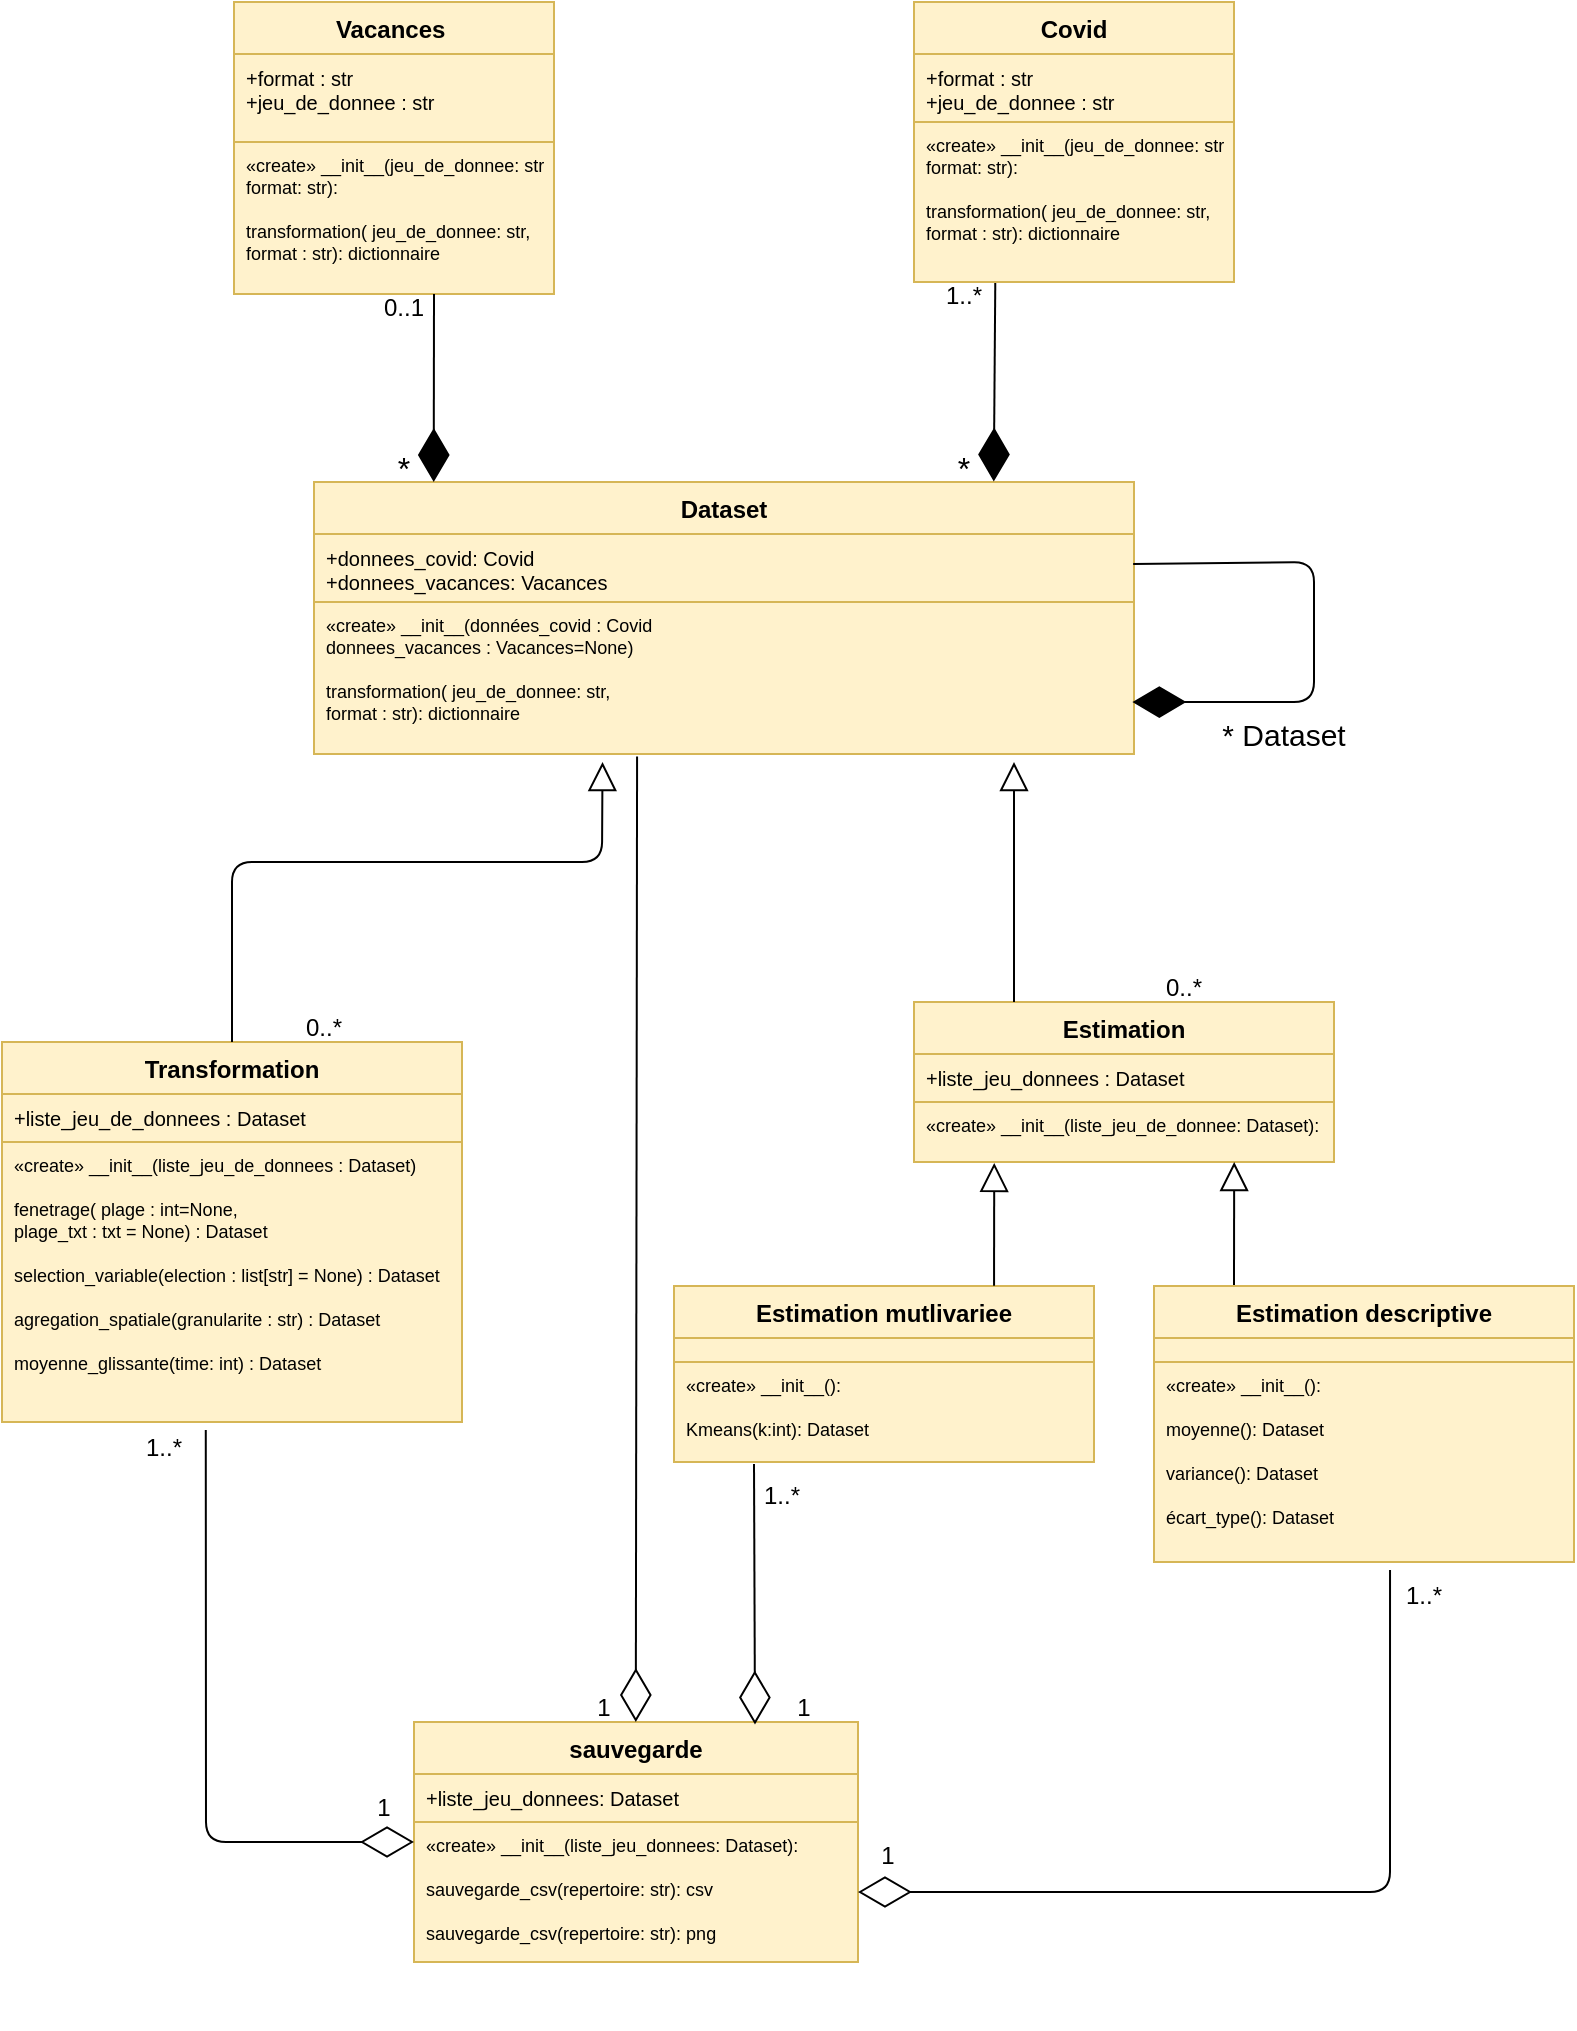 <mxfile version="14.5.8" type="device"><diagram id="G0J4C51eqlcxptPZaHwr" name="Page-1"><mxGraphModel dx="1303" dy="728" grid="1" gridSize="10" guides="1" tooltips="1" connect="1" arrows="1" fold="1" page="1" pageScale="1" pageWidth="827" pageHeight="1169" math="0" shadow="0"><root><mxCell id="0"/><mxCell id="1" parent="0"/><mxCell id="8vyV24S0SrC6YWcqYAIR-47" style="edgeStyle=orthogonalEdgeStyle;rounded=0;orthogonalLoop=1;jettySize=auto;html=1;exitX=0;exitY=0.75;exitDx=0;exitDy=0;" parent="1" edge="1"><mxGeometry relative="1" as="geometry"><mxPoint x="300" y="1095" as="targetPoint"/><mxPoint x="300" y="1095" as="sourcePoint"/></mxGeometry></mxCell><mxCell id="kTo2WUvZ0RidseLI7p_n-5" value="Vacances " style="swimlane;fontStyle=1;align=center;verticalAlign=top;childLayout=stackLayout;horizontal=1;startSize=26;horizontalStack=0;resizeParent=1;resizeParentMax=0;resizeLast=0;collapsible=1;marginBottom=0;strokeColor=#d6b656;fillColor=#fff2cc;" parent="1" vertex="1"><mxGeometry x="140" y="90" width="160" height="88" as="geometry"/></mxCell><mxCell id="kTo2WUvZ0RidseLI7p_n-6" value="+format : str&#10;+jeu_de_donnee : str&#10;" style="text;strokeColor=#d6b656;fillColor=#fff2cc;align=left;verticalAlign=top;spacingLeft=4;spacingRight=4;overflow=hidden;rotatable=0;points=[[0,0.5],[1,0.5]];portConstraint=eastwest;fontSize=10;" parent="kTo2WUvZ0RidseLI7p_n-5" vertex="1"><mxGeometry y="26" width="160" height="54" as="geometry"/></mxCell><mxCell id="kTo2WUvZ0RidseLI7p_n-7" value="" style="line;strokeWidth=1;fillColor=#fff2cc;align=left;verticalAlign=middle;spacingTop=-1;spacingLeft=3;spacingRight=3;rotatable=0;labelPosition=right;points=[];portConstraint=eastwest;strokeColor=#d6b656;" parent="kTo2WUvZ0RidseLI7p_n-5" vertex="1"><mxGeometry y="80" width="160" height="8" as="geometry"/></mxCell><mxCell id="kTo2WUvZ0RidseLI7p_n-8" value="«create» __init__(jeu_de_donnee: str, &#10;format: str):&#10;&#10;transformation( jeu_de_donnee: str, &#10;format : str): dictionnaire" style="text;strokeColor=#d6b656;fillColor=#fff2cc;align=left;verticalAlign=top;spacingLeft=4;spacingRight=4;overflow=hidden;rotatable=0;points=[[0,0.5],[1,0.5]];portConstraint=eastwest;fontSize=9;" parent="1" vertex="1"><mxGeometry x="140" y="160" width="160" height="76" as="geometry"/></mxCell><mxCell id="kTo2WUvZ0RidseLI7p_n-15" value="Covid" style="swimlane;fontStyle=1;align=center;verticalAlign=top;childLayout=stackLayout;horizontal=1;startSize=26;horizontalStack=0;resizeParent=1;resizeParentMax=0;resizeLast=0;collapsible=1;marginBottom=0;strokeColor=#d6b656;fillColor=#fff2cc;" parent="1" vertex="1"><mxGeometry x="480" y="90" width="160" height="88" as="geometry"/></mxCell><mxCell id="kTo2WUvZ0RidseLI7p_n-16" value="+format : str&#10;+jeu_de_donnee : str&#10;" style="text;strokeColor=#d6b656;fillColor=#fff2cc;align=left;verticalAlign=top;spacingLeft=4;spacingRight=4;overflow=hidden;rotatable=0;points=[[0,0.5],[1,0.5]];portConstraint=eastwest;fontSize=10;" parent="kTo2WUvZ0RidseLI7p_n-15" vertex="1"><mxGeometry y="26" width="160" height="54" as="geometry"/></mxCell><mxCell id="kTo2WUvZ0RidseLI7p_n-17" value="" style="line;strokeWidth=1;fillColor=#fff2cc;align=left;verticalAlign=middle;spacingTop=-1;spacingLeft=3;spacingRight=3;rotatable=0;labelPosition=right;points=[];portConstraint=eastwest;strokeColor=#d6b656;" parent="kTo2WUvZ0RidseLI7p_n-15" vertex="1"><mxGeometry y="80" width="160" height="8" as="geometry"/></mxCell><mxCell id="kTo2WUvZ0RidseLI7p_n-18" value="«create» __init__(jeu_de_donnee: str, &#10;format: str):&#10;&#10;transformation( jeu_de_donnee: str, &#10;format : str): dictionnaire" style="text;strokeColor=#d6b656;fillColor=#fff2cc;align=left;verticalAlign=top;spacingLeft=4;spacingRight=4;overflow=hidden;rotatable=0;points=[[0,0.5],[1,0.5]];portConstraint=eastwest;fontSize=9;" parent="1" vertex="1"><mxGeometry x="480" y="150" width="160" height="80" as="geometry"/></mxCell><mxCell id="kTo2WUvZ0RidseLI7p_n-27" value="Dataset" style="swimlane;fontStyle=1;align=center;verticalAlign=top;childLayout=stackLayout;horizontal=1;startSize=26;horizontalStack=0;resizeParent=1;resizeParentMax=0;resizeLast=0;collapsible=1;marginBottom=0;strokeColor=#d6b656;fillColor=#fff2cc;" parent="1" vertex="1"><mxGeometry x="180" y="330" width="410" height="88" as="geometry"/></mxCell><mxCell id="kTo2WUvZ0RidseLI7p_n-28" value="+donnees_covid: Covid&#10;+donnees_vacances: Vacances" style="text;strokeColor=#d6b656;fillColor=#fff2cc;align=left;verticalAlign=top;spacingLeft=4;spacingRight=4;overflow=hidden;rotatable=0;points=[[0,0.5],[1,0.5]];portConstraint=eastwest;fontSize=10;" parent="kTo2WUvZ0RidseLI7p_n-27" vertex="1"><mxGeometry y="26" width="410" height="54" as="geometry"/></mxCell><mxCell id="kTo2WUvZ0RidseLI7p_n-29" value="" style="line;strokeWidth=1;fillColor=#fff2cc;align=left;verticalAlign=middle;spacingTop=-1;spacingLeft=3;spacingRight=3;rotatable=0;labelPosition=right;points=[];portConstraint=eastwest;strokeColor=#d6b656;" parent="kTo2WUvZ0RidseLI7p_n-27" vertex="1"><mxGeometry y="80" width="410" height="8" as="geometry"/></mxCell><mxCell id="kTo2WUvZ0RidseLI7p_n-30" value="«create» __init__(données_covid : Covid&#10;donnees_vacances : Vacances=None)&#10;&#10;transformation( jeu_de_donnee: str, &#10;format : str): dictionnaire" style="text;strokeColor=#d6b656;fillColor=#fff2cc;align=left;verticalAlign=top;spacingLeft=4;spacingRight=4;overflow=hidden;rotatable=0;points=[[0,0.5],[1,0.5]];portConstraint=eastwest;fontSize=9;" parent="1" vertex="1"><mxGeometry x="180" y="390" width="410" height="76" as="geometry"/></mxCell><mxCell id="kTo2WUvZ0RidseLI7p_n-31" value="Transformation" style="swimlane;fontStyle=1;align=center;verticalAlign=top;childLayout=stackLayout;horizontal=1;startSize=26;horizontalStack=0;resizeParent=1;resizeParentMax=0;resizeLast=0;collapsible=1;marginBottom=0;strokeColor=#d6b656;fillColor=#fff2cc;" parent="1" vertex="1"><mxGeometry x="24" y="610" width="230" height="58" as="geometry"/></mxCell><mxCell id="kTo2WUvZ0RidseLI7p_n-32" value="+liste_jeu_de_donnees : Dataset" style="text;strokeColor=#d6b656;fillColor=#fff2cc;align=left;verticalAlign=top;spacingLeft=4;spacingRight=4;overflow=hidden;rotatable=0;points=[[0,0.5],[1,0.5]];portConstraint=eastwest;fontSize=10;" parent="kTo2WUvZ0RidseLI7p_n-31" vertex="1"><mxGeometry y="26" width="230" height="24" as="geometry"/></mxCell><mxCell id="kTo2WUvZ0RidseLI7p_n-33" value="" style="line;strokeWidth=1;fillColor=#fff2cc;align=left;verticalAlign=middle;spacingTop=-1;spacingLeft=3;spacingRight=3;rotatable=0;labelPosition=right;points=[];portConstraint=eastwest;strokeColor=#d6b656;" parent="kTo2WUvZ0RidseLI7p_n-31" vertex="1"><mxGeometry y="50" width="230" height="8" as="geometry"/></mxCell><mxCell id="kTo2WUvZ0RidseLI7p_n-34" value="«create» __init__(liste_jeu_de_donnees : Dataset)&#10;&#10;fenetrage( plage : int=None,&#10;plage_txt : txt = None) : Dataset&#10;&#10;selection_variable(election : list[str] = None) : Dataset&#10;&#10;agregation_spatiale(granularite : str) : Dataset &#10;&#10;moyenne_glissante(time: int) : Dataset&#10;&#10;" style="text;strokeColor=#d6b656;fillColor=#fff2cc;align=left;verticalAlign=top;spacingLeft=4;spacingRight=4;overflow=hidden;rotatable=0;points=[[0,0.5],[1,0.5]];portConstraint=eastwest;fontSize=9;" parent="1" vertex="1"><mxGeometry x="24" y="660" width="230" height="140" as="geometry"/></mxCell><mxCell id="kTo2WUvZ0RidseLI7p_n-39" value="Estimation" style="swimlane;fontStyle=1;align=center;verticalAlign=top;childLayout=stackLayout;horizontal=1;startSize=26;horizontalStack=0;resizeParent=1;resizeParentMax=0;resizeLast=0;collapsible=1;marginBottom=0;strokeColor=#d6b656;fillColor=#fff2cc;" parent="1" vertex="1"><mxGeometry x="480" y="590" width="210" height="58" as="geometry"/></mxCell><mxCell id="kTo2WUvZ0RidseLI7p_n-40" value="+liste_jeu_donnees : Dataset&#10;" style="text;strokeColor=#d6b656;fillColor=#fff2cc;align=left;verticalAlign=top;spacingLeft=4;spacingRight=4;overflow=hidden;rotatable=0;points=[[0,0.5],[1,0.5]];portConstraint=eastwest;fontSize=10;" parent="kTo2WUvZ0RidseLI7p_n-39" vertex="1"><mxGeometry y="26" width="210" height="24" as="geometry"/></mxCell><mxCell id="kTo2WUvZ0RidseLI7p_n-41" value="" style="line;strokeWidth=1;fillColor=#fff2cc;align=left;verticalAlign=middle;spacingTop=-1;spacingLeft=3;spacingRight=3;rotatable=0;labelPosition=right;points=[];portConstraint=eastwest;strokeColor=#d6b656;" parent="kTo2WUvZ0RidseLI7p_n-39" vertex="1"><mxGeometry y="50" width="210" height="8" as="geometry"/></mxCell><mxCell id="kTo2WUvZ0RidseLI7p_n-42" value="«create» __init__(liste_jeu_de_donnee: Dataset):&#10;&#10;" style="text;strokeColor=#d6b656;fillColor=#fff2cc;align=left;verticalAlign=top;spacingLeft=4;spacingRight=4;overflow=hidden;rotatable=0;points=[[0,0.5],[1,0.5]];portConstraint=eastwest;fontSize=9;" parent="1" vertex="1"><mxGeometry x="480" y="640" width="210" height="30" as="geometry"/></mxCell><mxCell id="kTo2WUvZ0RidseLI7p_n-43" value="Estimation mutlivariee" style="swimlane;fontStyle=1;align=center;verticalAlign=top;childLayout=stackLayout;horizontal=1;startSize=26;horizontalStack=0;resizeParent=1;resizeParentMax=0;resizeLast=0;collapsible=1;marginBottom=0;strokeColor=#d6b656;fillColor=#fff2cc;" parent="1" vertex="1"><mxGeometry x="360" y="732" width="210" height="48" as="geometry"/></mxCell><mxCell id="kTo2WUvZ0RidseLI7p_n-44" value="" style="text;strokeColor=#d6b656;fillColor=#fff2cc;align=left;verticalAlign=top;spacingLeft=4;spacingRight=4;overflow=hidden;rotatable=0;points=[[0,0.5],[1,0.5]];portConstraint=eastwest;fontSize=10;" parent="kTo2WUvZ0RidseLI7p_n-43" vertex="1"><mxGeometry y="26" width="210" height="14" as="geometry"/></mxCell><mxCell id="kTo2WUvZ0RidseLI7p_n-45" value="" style="line;strokeWidth=1;fillColor=#fff2cc;align=left;verticalAlign=middle;spacingTop=-1;spacingLeft=3;spacingRight=3;rotatable=0;labelPosition=right;points=[];portConstraint=eastwest;strokeColor=#d6b656;" parent="kTo2WUvZ0RidseLI7p_n-43" vertex="1"><mxGeometry y="40" width="210" height="8" as="geometry"/></mxCell><mxCell id="kTo2WUvZ0RidseLI7p_n-46" value="«create» __init__():&#10;&#10;Kmeans(k:int): Dataset &#10;&#10;&#10;" style="text;strokeColor=#d6b656;fillColor=#fff2cc;align=left;verticalAlign=top;spacingLeft=4;spacingRight=4;overflow=hidden;rotatable=0;points=[[0,0.5],[1,0.5]];portConstraint=eastwest;fontSize=9;" parent="1" vertex="1"><mxGeometry x="360" y="770" width="210" height="50" as="geometry"/></mxCell><mxCell id="kTo2WUvZ0RidseLI7p_n-47" value="Estimation descriptive" style="swimlane;fontStyle=1;align=center;verticalAlign=top;childLayout=stackLayout;horizontal=1;startSize=26;horizontalStack=0;resizeParent=1;resizeParentMax=0;resizeLast=0;collapsible=1;marginBottom=0;strokeColor=#d6b656;fillColor=#fff2cc;" parent="1" vertex="1"><mxGeometry x="600" y="732" width="210" height="48" as="geometry"/></mxCell><mxCell id="kTo2WUvZ0RidseLI7p_n-48" value="" style="text;strokeColor=#d6b656;fillColor=#fff2cc;align=left;verticalAlign=top;spacingLeft=4;spacingRight=4;overflow=hidden;rotatable=0;points=[[0,0.5],[1,0.5]];portConstraint=eastwest;fontSize=10;" parent="kTo2WUvZ0RidseLI7p_n-47" vertex="1"><mxGeometry y="26" width="210" height="14" as="geometry"/></mxCell><mxCell id="kTo2WUvZ0RidseLI7p_n-49" value="" style="line;strokeWidth=1;fillColor=#fff2cc;align=left;verticalAlign=middle;spacingTop=-1;spacingLeft=3;spacingRight=3;rotatable=0;labelPosition=right;points=[];portConstraint=eastwest;strokeColor=#d6b656;" parent="kTo2WUvZ0RidseLI7p_n-47" vertex="1"><mxGeometry y="40" width="210" height="8" as="geometry"/></mxCell><mxCell id="kTo2WUvZ0RidseLI7p_n-50" value="«create» __init__():&#10;&#10;moyenne(): Dataset&#10;&#10;variance(): Dataset &#10;&#10;écart_type(): Dataset &#10;&#10;&#10;" style="text;strokeColor=#d6b656;fillColor=#fff2cc;align=left;verticalAlign=top;spacingLeft=4;spacingRight=4;overflow=hidden;rotatable=0;points=[[0,0.5],[1,0.5]];portConstraint=eastwest;fontSize=9;" parent="1" vertex="1"><mxGeometry x="600" y="770" width="210" height="100" as="geometry"/></mxCell><mxCell id="kTo2WUvZ0RidseLI7p_n-51" value="sauvegarde" style="swimlane;fontStyle=1;align=center;verticalAlign=top;childLayout=stackLayout;horizontal=1;startSize=26;horizontalStack=0;resizeParent=1;resizeParentMax=0;resizeLast=0;collapsible=1;marginBottom=0;strokeColor=#d6b656;fillColor=#fff2cc;" parent="1" vertex="1"><mxGeometry x="230" y="950" width="222" height="58" as="geometry"/></mxCell><mxCell id="kTo2WUvZ0RidseLI7p_n-52" value="+liste_jeu_donnees: Dataset" style="text;strokeColor=#d6b656;fillColor=#fff2cc;align=left;verticalAlign=top;spacingLeft=4;spacingRight=4;overflow=hidden;rotatable=0;points=[[0,0.5],[1,0.5]];portConstraint=eastwest;fontSize=10;" parent="kTo2WUvZ0RidseLI7p_n-51" vertex="1"><mxGeometry y="26" width="222" height="24" as="geometry"/></mxCell><mxCell id="kTo2WUvZ0RidseLI7p_n-53" value="" style="line;strokeWidth=1;fillColor=#fff2cc;align=left;verticalAlign=middle;spacingTop=-1;spacingLeft=3;spacingRight=3;rotatable=0;labelPosition=right;points=[];portConstraint=eastwest;strokeColor=#d6b656;" parent="kTo2WUvZ0RidseLI7p_n-51" vertex="1"><mxGeometry y="50" width="222" height="8" as="geometry"/></mxCell><mxCell id="kTo2WUvZ0RidseLI7p_n-54" value="«create» __init__(liste_jeu_donnees: Dataset):&#10;&#10;sauvegarde_csv(repertoire: str): csv&#10;&#10;sauvegarde_csv(repertoire: str): png&#10; &#10;&#10;&#10;" style="text;strokeColor=#d6b656;fillColor=#fff2cc;align=left;verticalAlign=top;spacingLeft=4;spacingRight=4;overflow=hidden;rotatable=0;points=[[0,0.5],[1,0.5]];portConstraint=eastwest;fontSize=9;" parent="1" vertex="1"><mxGeometry x="230" y="1000" width="222" height="70" as="geometry"/></mxCell><mxCell id="kTo2WUvZ0RidseLI7p_n-60" value="" style="endArrow=block;endFill=0;endSize=12;html=1;strokeColor=#000000;fontSize=10;exitX=0.762;exitY=-0.002;exitDx=0;exitDy=0;entryX=0.191;entryY=1.015;entryDx=0;entryDy=0;entryPerimeter=0;exitPerimeter=0;" parent="1" source="kTo2WUvZ0RidseLI7p_n-43" target="kTo2WUvZ0RidseLI7p_n-42" edge="1"><mxGeometry width="160" relative="1" as="geometry"><mxPoint x="440" y="710" as="sourcePoint"/><mxPoint x="516" y="672" as="targetPoint"/></mxGeometry></mxCell><mxCell id="kTo2WUvZ0RidseLI7p_n-61" value="" style="endArrow=block;endFill=0;endSize=12;html=1;strokeColor=#000000;fontSize=10;exitX=0.762;exitY=-0.002;exitDx=0;exitDy=0;entryX=0.191;entryY=1.015;entryDx=0;entryDy=0;entryPerimeter=0;exitPerimeter=0;" parent="1" edge="1"><mxGeometry width="160" relative="1" as="geometry"><mxPoint x="640" y="731.454" as="sourcePoint"/><mxPoint x="640.09" y="670.0" as="targetPoint"/></mxGeometry></mxCell><mxCell id="kTo2WUvZ0RidseLI7p_n-62" value="" style="endArrow=diamondThin;endFill=1;endSize=24;html=1;strokeColor=#000000;fontSize=10;entryX=0.146;entryY=0;entryDx=0;entryDy=0;entryPerimeter=0;" parent="1" target="kTo2WUvZ0RidseLI7p_n-27" edge="1"><mxGeometry width="160" relative="1" as="geometry"><mxPoint x="240" y="236" as="sourcePoint"/><mxPoint x="240" y="306" as="targetPoint"/></mxGeometry></mxCell><mxCell id="kTo2WUvZ0RidseLI7p_n-63" value="" style="endArrow=diamondThin;endFill=1;endSize=24;html=1;strokeColor=#000000;fontSize=10;exitX=0.254;exitY=1.006;exitDx=0;exitDy=0;exitPerimeter=0;entryX=0.829;entryY=-0.003;entryDx=0;entryDy=0;entryPerimeter=0;" parent="1" source="kTo2WUvZ0RidseLI7p_n-18" target="kTo2WUvZ0RidseLI7p_n-27" edge="1"><mxGeometry width="160" relative="1" as="geometry"><mxPoint x="520.14" y="226" as="sourcePoint"/><mxPoint x="522" y="329" as="targetPoint"/></mxGeometry></mxCell><mxCell id="kTo2WUvZ0RidseLI7p_n-67" value="" style="endArrow=diamondThin;endFill=0;endSize=24;html=1;strokeColor=#000000;fontSize=10;exitX=0.443;exitY=1.029;exitDx=0;exitDy=0;exitPerimeter=0;" parent="1" source="kTo2WUvZ0RidseLI7p_n-34" edge="1"><mxGeometry width="160" relative="1" as="geometry"><mxPoint x="70" y="1010" as="sourcePoint"/><mxPoint x="230" y="1010" as="targetPoint"/><Array as="points"><mxPoint x="126" y="1010"/></Array></mxGeometry></mxCell><mxCell id="kTo2WUvZ0RidseLI7p_n-68" value="" style="endArrow=diamondThin;endFill=0;endSize=24;html=1;strokeColor=#000000;fontSize=10;entryX=1;entryY=0.5;entryDx=0;entryDy=0;exitX=0.562;exitY=1.04;exitDx=0;exitDy=0;exitPerimeter=0;" parent="1" source="kTo2WUvZ0RidseLI7p_n-50" target="kTo2WUvZ0RidseLI7p_n-54" edge="1"><mxGeometry width="160" relative="1" as="geometry"><mxPoint x="550" y="1034" as="sourcePoint"/><mxPoint x="710" y="1034" as="targetPoint"/><Array as="points"><mxPoint x="718" y="1035"/></Array></mxGeometry></mxCell><mxCell id="kTo2WUvZ0RidseLI7p_n-69" value="" style="endArrow=diamondThin;endFill=0;endSize=24;html=1;strokeColor=#000000;fontSize=10;entryX=0.768;entryY=0.021;entryDx=0;entryDy=0;entryPerimeter=0;" parent="1" target="kTo2WUvZ0RidseLI7p_n-51" edge="1"><mxGeometry width="160" relative="1" as="geometry"><mxPoint x="400" y="821" as="sourcePoint"/><mxPoint x="397" y="950" as="targetPoint"/></mxGeometry></mxCell><mxCell id="kTo2WUvZ0RidseLI7p_n-70" value="" style="endArrow=diamondThin;endFill=0;endSize=24;html=1;strokeColor=#000000;fontSize=10;entryX=0.768;entryY=0.021;entryDx=0;entryDy=0;entryPerimeter=0;exitX=0.394;exitY=1.017;exitDx=0;exitDy=0;exitPerimeter=0;" parent="1" source="kTo2WUvZ0RidseLI7p_n-30" edge="1"><mxGeometry width="160" relative="1" as="geometry"><mxPoint x="340.41" y="819.78" as="sourcePoint"/><mxPoint x="340.906" y="949.998" as="targetPoint"/></mxGeometry></mxCell><mxCell id="kTo2WUvZ0RidseLI7p_n-71" value="" style="endArrow=diamondThin;endFill=1;endSize=24;html=1;strokeColor=#000000;fontSize=10;entryX=0.998;entryY=0.658;entryDx=0;entryDy=0;entryPerimeter=0;exitX=0.999;exitY=0.278;exitDx=0;exitDy=0;exitPerimeter=0;" parent="1" source="kTo2WUvZ0RidseLI7p_n-28" target="kTo2WUvZ0RidseLI7p_n-30" edge="1"><mxGeometry width="160" relative="1" as="geometry"><mxPoint x="680" y="440" as="sourcePoint"/><mxPoint x="640.0" y="444" as="targetPoint"/><Array as="points"><mxPoint x="680" y="370"/><mxPoint x="680" y="400"/><mxPoint x="680" y="440"/></Array></mxGeometry></mxCell><mxCell id="kTo2WUvZ0RidseLI7p_n-72" value="&lt;font style=&quot;font-size: 15px&quot;&gt;* Dataset&lt;/font&gt;" style="text;html=1;strokeColor=none;fillColor=none;align=center;verticalAlign=middle;whiteSpace=wrap;rounded=0;fontSize=10;" parent="1" vertex="1"><mxGeometry x="620" y="446" width="90" height="20" as="geometry"/></mxCell><mxCell id="TTbGqoAqBOXzcHtgp1gx-1" value="0..1" style="text;html=1;strokeColor=none;fillColor=none;align=center;verticalAlign=middle;whiteSpace=wrap;rounded=0;sketch=0;" parent="1" vertex="1"><mxGeometry x="210" y="236" width="30" height="14" as="geometry"/></mxCell><mxCell id="TTbGqoAqBOXzcHtgp1gx-2" value="&lt;font style=&quot;font-size: 16px&quot;&gt;*&lt;/font&gt;" style="text;html=1;strokeColor=none;fillColor=none;align=center;verticalAlign=middle;whiteSpace=wrap;rounded=0;sketch=0;" parent="1" vertex="1"><mxGeometry x="210" y="316" width="30" height="14" as="geometry"/></mxCell><mxCell id="TTbGqoAqBOXzcHtgp1gx-3" value="1..*" style="text;html=1;strokeColor=none;fillColor=none;align=center;verticalAlign=middle;whiteSpace=wrap;rounded=0;sketch=0;" parent="1" vertex="1"><mxGeometry x="490" y="230" width="30" height="14" as="geometry"/></mxCell><mxCell id="TTbGqoAqBOXzcHtgp1gx-4" value="&lt;font style=&quot;font-size: 16px&quot;&gt;*&lt;/font&gt;" style="text;html=1;strokeColor=none;fillColor=none;align=center;verticalAlign=middle;whiteSpace=wrap;rounded=0;sketch=0;" parent="1" vertex="1"><mxGeometry x="490" y="316" width="30" height="14" as="geometry"/></mxCell><mxCell id="TTbGqoAqBOXzcHtgp1gx-5" value="0..*" style="text;html=1;strokeColor=none;fillColor=none;align=center;verticalAlign=middle;whiteSpace=wrap;rounded=0;sketch=0;" parent="1" vertex="1"><mxGeometry x="170" y="596" width="30" height="14" as="geometry"/></mxCell><mxCell id="TTbGqoAqBOXzcHtgp1gx-10" value="0..*" style="text;html=1;strokeColor=none;fillColor=none;align=center;verticalAlign=middle;whiteSpace=wrap;rounded=0;sketch=0;" parent="1" vertex="1"><mxGeometry x="600" y="576" width="30" height="14" as="geometry"/></mxCell><mxCell id="TTbGqoAqBOXzcHtgp1gx-14" value="1..*" style="text;html=1;strokeColor=none;fillColor=none;align=center;verticalAlign=middle;whiteSpace=wrap;rounded=0;sketch=0;" parent="1" vertex="1"><mxGeometry x="90" y="806" width="30" height="14" as="geometry"/></mxCell><mxCell id="TTbGqoAqBOXzcHtgp1gx-15" value="1" style="text;html=1;strokeColor=none;fillColor=none;align=center;verticalAlign=middle;whiteSpace=wrap;rounded=0;sketch=0;" parent="1" vertex="1"><mxGeometry x="200" y="986" width="30" height="14" as="geometry"/></mxCell><mxCell id="TTbGqoAqBOXzcHtgp1gx-16" value="1" style="text;html=1;strokeColor=none;fillColor=none;align=center;verticalAlign=middle;whiteSpace=wrap;rounded=0;sketch=0;" parent="1" vertex="1"><mxGeometry x="310" y="936" width="30" height="14" as="geometry"/></mxCell><mxCell id="TTbGqoAqBOXzcHtgp1gx-17" value="1" style="text;html=1;strokeColor=none;fillColor=none;align=center;verticalAlign=middle;whiteSpace=wrap;rounded=0;sketch=0;" parent="1" vertex="1"><mxGeometry x="410" y="936" width="30" height="14" as="geometry"/></mxCell><mxCell id="TTbGqoAqBOXzcHtgp1gx-18" value="1" style="text;html=1;strokeColor=none;fillColor=none;align=center;verticalAlign=middle;whiteSpace=wrap;rounded=0;sketch=0;" parent="1" vertex="1"><mxGeometry x="452" y="1010" width="30" height="14" as="geometry"/></mxCell><mxCell id="TTbGqoAqBOXzcHtgp1gx-19" value="1..*" style="text;html=1;strokeColor=none;fillColor=none;align=center;verticalAlign=middle;whiteSpace=wrap;rounded=0;sketch=0;" parent="1" vertex="1"><mxGeometry x="399" y="830" width="30" height="14" as="geometry"/></mxCell><mxCell id="TTbGqoAqBOXzcHtgp1gx-20" value="1..*" style="text;html=1;strokeColor=none;fillColor=none;align=center;verticalAlign=middle;whiteSpace=wrap;rounded=0;sketch=0;" parent="1" vertex="1"><mxGeometry x="720" y="880" width="30" height="14" as="geometry"/></mxCell><mxCell id="5YpaaKS0HNJW4CmTGg_Z-5" value="" style="endArrow=block;endFill=0;endSize=12;html=1;strokeColor=#000000;fontSize=10;entryX=0.191;entryY=1.015;entryDx=0;entryDy=0;entryPerimeter=0;" edge="1" parent="1" source="kTo2WUvZ0RidseLI7p_n-31"><mxGeometry width="160" relative="1" as="geometry"><mxPoint x="324" y="531" as="sourcePoint"/><mxPoint x="324.26" y="470.0" as="targetPoint"/><Array as="points"><mxPoint x="139" y="520"/><mxPoint x="324" y="520"/></Array></mxGeometry></mxCell><mxCell id="5YpaaKS0HNJW4CmTGg_Z-7" value="" style="endArrow=block;endFill=0;endSize=12;html=1;strokeColor=#000000;fontSize=10;" edge="1" parent="1"><mxGeometry width="160" relative="1" as="geometry"><mxPoint x="530" y="590" as="sourcePoint"/><mxPoint x="530" y="470" as="targetPoint"/></mxGeometry></mxCell></root></mxGraphModel></diagram></mxfile>
